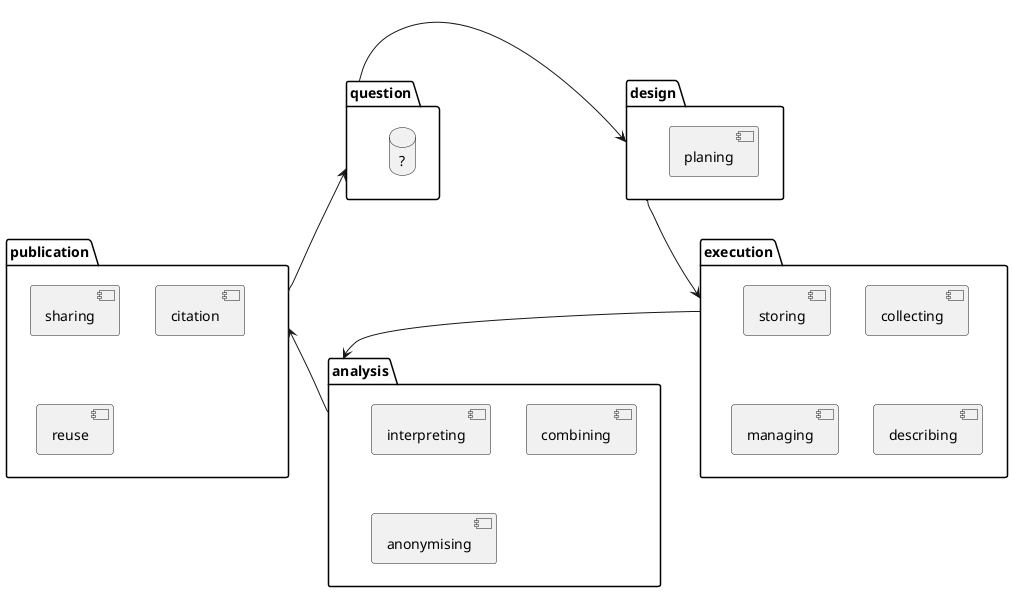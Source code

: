 @startuml
package "question" as question {
database "?" as data
}

package "design" as design {
component "planing" as planing
}

package "execution" as execution {
component "collecting" as collecting
component "storing" as storing
component "managing" as managing
component "describing" as describing
}

package "analysis" as analysis {
component "interpreting" as interpreting
component "combining" as combining
component "anonymising" as anonymising
}

package "publication" as publication {
component "sharing" as sharing
component "citation" as citation
component "reuse" as reuse
}

question -right-> design
design --> execution
execution --> analysis
analysis -up-> publication
publication --> question
@enduml
